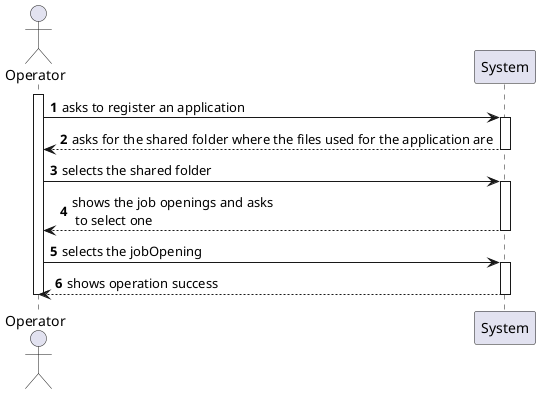 @startuml US2002_SSD
autonumber

actor "Operator" as USER
participant "System" as SYS

activate USER

USER -> SYS : asks to register an application
activate SYS

SYS --> USER : asks for the shared folder where the files used for the application are
deactivate SYS

USER -> SYS : selects the shared folder
activate SYS

SYS --> USER : shows the job openings and asks\n to select one
deactivate SYS

USER -> SYS : selects the jobOpening
activate SYS

SYS --> USER : shows operation success
deactivate SYS


deactivate USER

@enduml